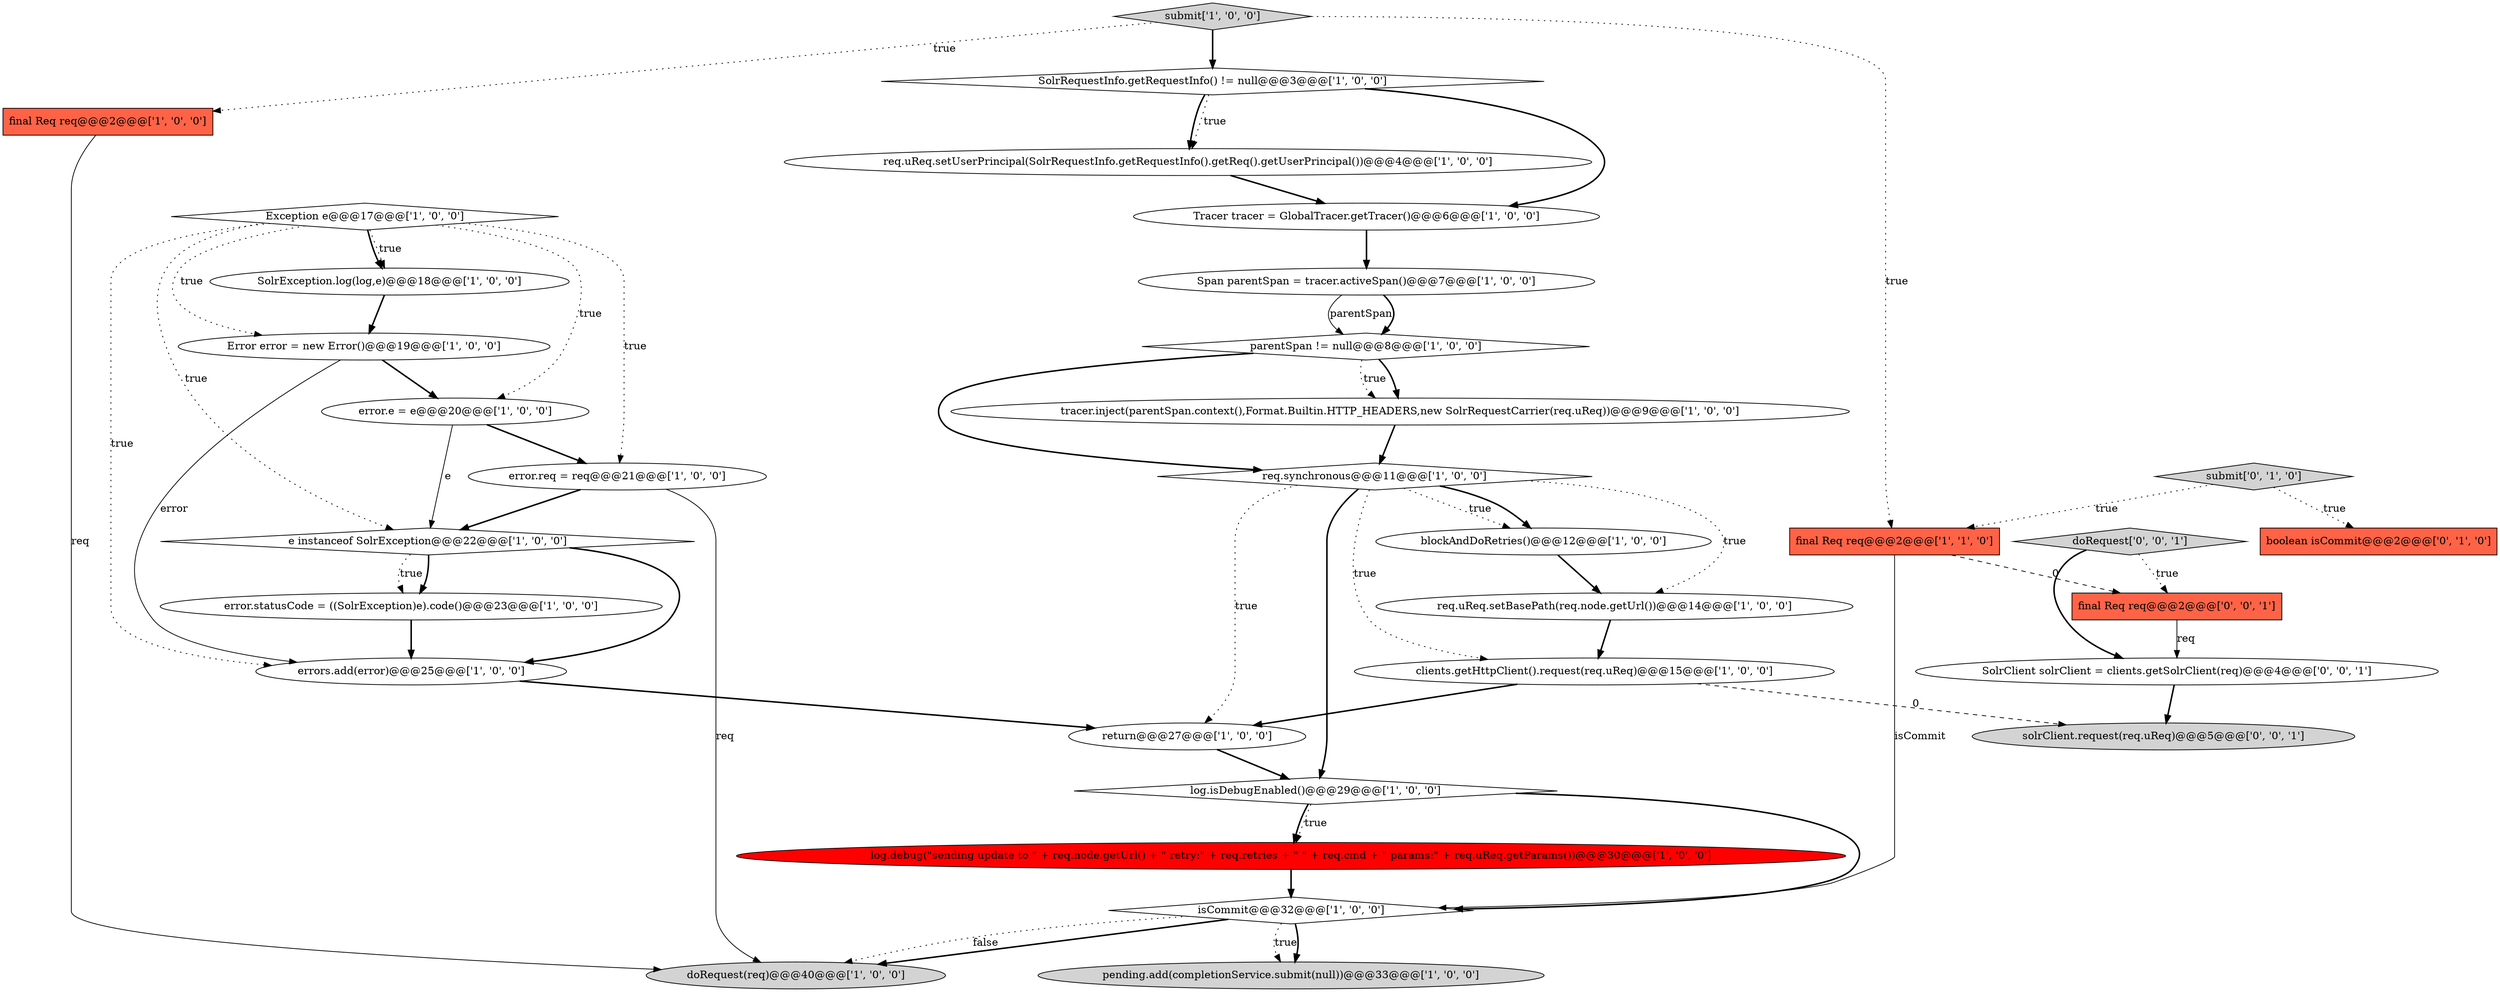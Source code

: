 digraph {
28 [style = filled, label = "boolean isCommit@@@2@@@['0', '1', '0']", fillcolor = tomato, shape = box image = "AAA0AAABBB2BBB"];
14 [style = filled, label = "Tracer tracer = GlobalTracer.getTracer()@@@6@@@['1', '0', '0']", fillcolor = white, shape = ellipse image = "AAA0AAABBB1BBB"];
11 [style = filled, label = "isCommit@@@32@@@['1', '0', '0']", fillcolor = white, shape = diamond image = "AAA0AAABBB1BBB"];
12 [style = filled, label = "tracer.inject(parentSpan.context(),Format.Builtin.HTTP_HEADERS,new SolrRequestCarrier(req.uReq))@@@9@@@['1', '0', '0']", fillcolor = white, shape = ellipse image = "AAA0AAABBB1BBB"];
31 [style = filled, label = "doRequest['0', '0', '1']", fillcolor = lightgray, shape = diamond image = "AAA0AAABBB3BBB"];
30 [style = filled, label = "SolrClient solrClient = clients.getSolrClient(req)@@@4@@@['0', '0', '1']", fillcolor = white, shape = ellipse image = "AAA0AAABBB3BBB"];
2 [style = filled, label = "parentSpan != null@@@8@@@['1', '0', '0']", fillcolor = white, shape = diamond image = "AAA0AAABBB1BBB"];
26 [style = filled, label = "clients.getHttpClient().request(req.uReq)@@@15@@@['1', '0', '0']", fillcolor = white, shape = ellipse image = "AAA0AAABBB1BBB"];
5 [style = filled, label = "Span parentSpan = tracer.activeSpan()@@@7@@@['1', '0', '0']", fillcolor = white, shape = ellipse image = "AAA0AAABBB1BBB"];
3 [style = filled, label = "Error error = new Error()@@@19@@@['1', '0', '0']", fillcolor = white, shape = ellipse image = "AAA0AAABBB1BBB"];
9 [style = filled, label = "final Req req@@@2@@@['1', '0', '0']", fillcolor = tomato, shape = box image = "AAA0AAABBB1BBB"];
19 [style = filled, label = "blockAndDoRetries()@@@12@@@['1', '0', '0']", fillcolor = white, shape = ellipse image = "AAA0AAABBB1BBB"];
24 [style = filled, label = "SolrException.log(log,e)@@@18@@@['1', '0', '0']", fillcolor = white, shape = ellipse image = "AAA0AAABBB1BBB"];
0 [style = filled, label = "errors.add(error)@@@25@@@['1', '0', '0']", fillcolor = white, shape = ellipse image = "AAA0AAABBB1BBB"];
27 [style = filled, label = "submit['0', '1', '0']", fillcolor = lightgray, shape = diamond image = "AAA0AAABBB2BBB"];
15 [style = filled, label = "req.uReq.setBasePath(req.node.getUrl())@@@14@@@['1', '0', '0']", fillcolor = white, shape = ellipse image = "AAA0AAABBB1BBB"];
22 [style = filled, label = "req.synchronous@@@11@@@['1', '0', '0']", fillcolor = white, shape = diamond image = "AAA0AAABBB1BBB"];
25 [style = filled, label = "error.req = req@@@21@@@['1', '0', '0']", fillcolor = white, shape = ellipse image = "AAA0AAABBB1BBB"];
16 [style = filled, label = "error.statusCode = ((SolrException)e).code()@@@23@@@['1', '0', '0']", fillcolor = white, shape = ellipse image = "AAA0AAABBB1BBB"];
21 [style = filled, label = "req.uReq.setUserPrincipal(SolrRequestInfo.getRequestInfo().getReq().getUserPrincipal())@@@4@@@['1', '0', '0']", fillcolor = white, shape = ellipse image = "AAA0AAABBB1BBB"];
29 [style = filled, label = "final Req req@@@2@@@['0', '0', '1']", fillcolor = tomato, shape = box image = "AAA0AAABBB3BBB"];
10 [style = filled, label = "return@@@27@@@['1', '0', '0']", fillcolor = white, shape = ellipse image = "AAA0AAABBB1BBB"];
23 [style = filled, label = "pending.add(completionService.submit(null))@@@33@@@['1', '0', '0']", fillcolor = lightgray, shape = ellipse image = "AAA0AAABBB1BBB"];
8 [style = filled, label = "log.debug(\"sending update to \" + req.node.getUrl() + \" retry:\" + req.retries + \" \" + req.cmd + \" params:\" + req.uReq.getParams())@@@30@@@['1', '0', '0']", fillcolor = red, shape = ellipse image = "AAA1AAABBB1BBB"];
6 [style = filled, label = "error.e = e@@@20@@@['1', '0', '0']", fillcolor = white, shape = ellipse image = "AAA0AAABBB1BBB"];
18 [style = filled, label = "final Req req@@@2@@@['1', '1', '0']", fillcolor = tomato, shape = box image = "AAA0AAABBB1BBB"];
32 [style = filled, label = "solrClient.request(req.uReq)@@@5@@@['0', '0', '1']", fillcolor = lightgray, shape = ellipse image = "AAA0AAABBB3BBB"];
1 [style = filled, label = "doRequest(req)@@@40@@@['1', '0', '0']", fillcolor = lightgray, shape = ellipse image = "AAA0AAABBB1BBB"];
17 [style = filled, label = "Exception e@@@17@@@['1', '0', '0']", fillcolor = white, shape = diamond image = "AAA0AAABBB1BBB"];
20 [style = filled, label = "e instanceof SolrException@@@22@@@['1', '0', '0']", fillcolor = white, shape = diamond image = "AAA0AAABBB1BBB"];
13 [style = filled, label = "submit['1', '0', '0']", fillcolor = lightgray, shape = diamond image = "AAA0AAABBB1BBB"];
7 [style = filled, label = "SolrRequestInfo.getRequestInfo() != null@@@3@@@['1', '0', '0']", fillcolor = white, shape = diamond image = "AAA0AAABBB1BBB"];
4 [style = filled, label = "log.isDebugEnabled()@@@29@@@['1', '0', '0']", fillcolor = white, shape = diamond image = "AAA0AAABBB1BBB"];
17->20 [style = dotted, label="true"];
13->18 [style = dotted, label="true"];
17->0 [style = dotted, label="true"];
16->0 [style = bold, label=""];
22->10 [style = dotted, label="true"];
22->19 [style = dotted, label="true"];
25->1 [style = solid, label="req"];
22->19 [style = bold, label=""];
3->0 [style = solid, label="error"];
17->6 [style = dotted, label="true"];
26->10 [style = bold, label=""];
11->1 [style = bold, label=""];
6->25 [style = bold, label=""];
26->32 [style = dashed, label="0"];
11->1 [style = dotted, label="false"];
20->0 [style = bold, label=""];
11->23 [style = dotted, label="true"];
14->5 [style = bold, label=""];
4->8 [style = dotted, label="true"];
3->6 [style = bold, label=""];
30->32 [style = bold, label=""];
29->30 [style = solid, label="req"];
17->3 [style = dotted, label="true"];
2->12 [style = bold, label=""];
15->26 [style = bold, label=""];
22->4 [style = bold, label=""];
7->14 [style = bold, label=""];
9->1 [style = solid, label="req"];
5->2 [style = solid, label="parentSpan"];
27->28 [style = dotted, label="true"];
5->2 [style = bold, label=""];
25->20 [style = bold, label=""];
17->24 [style = bold, label=""];
0->10 [style = bold, label=""];
17->25 [style = dotted, label="true"];
20->16 [style = bold, label=""];
22->26 [style = dotted, label="true"];
13->7 [style = bold, label=""];
31->30 [style = bold, label=""];
2->12 [style = dotted, label="true"];
10->4 [style = bold, label=""];
7->21 [style = bold, label=""];
4->8 [style = bold, label=""];
19->15 [style = bold, label=""];
31->29 [style = dotted, label="true"];
2->22 [style = bold, label=""];
7->21 [style = dotted, label="true"];
27->18 [style = dotted, label="true"];
22->15 [style = dotted, label="true"];
4->11 [style = bold, label=""];
8->11 [style = bold, label=""];
18->11 [style = solid, label="isCommit"];
6->20 [style = solid, label="e"];
12->22 [style = bold, label=""];
24->3 [style = bold, label=""];
17->24 [style = dotted, label="true"];
11->23 [style = bold, label=""];
20->16 [style = dotted, label="true"];
21->14 [style = bold, label=""];
18->29 [style = dashed, label="0"];
13->9 [style = dotted, label="true"];
}
